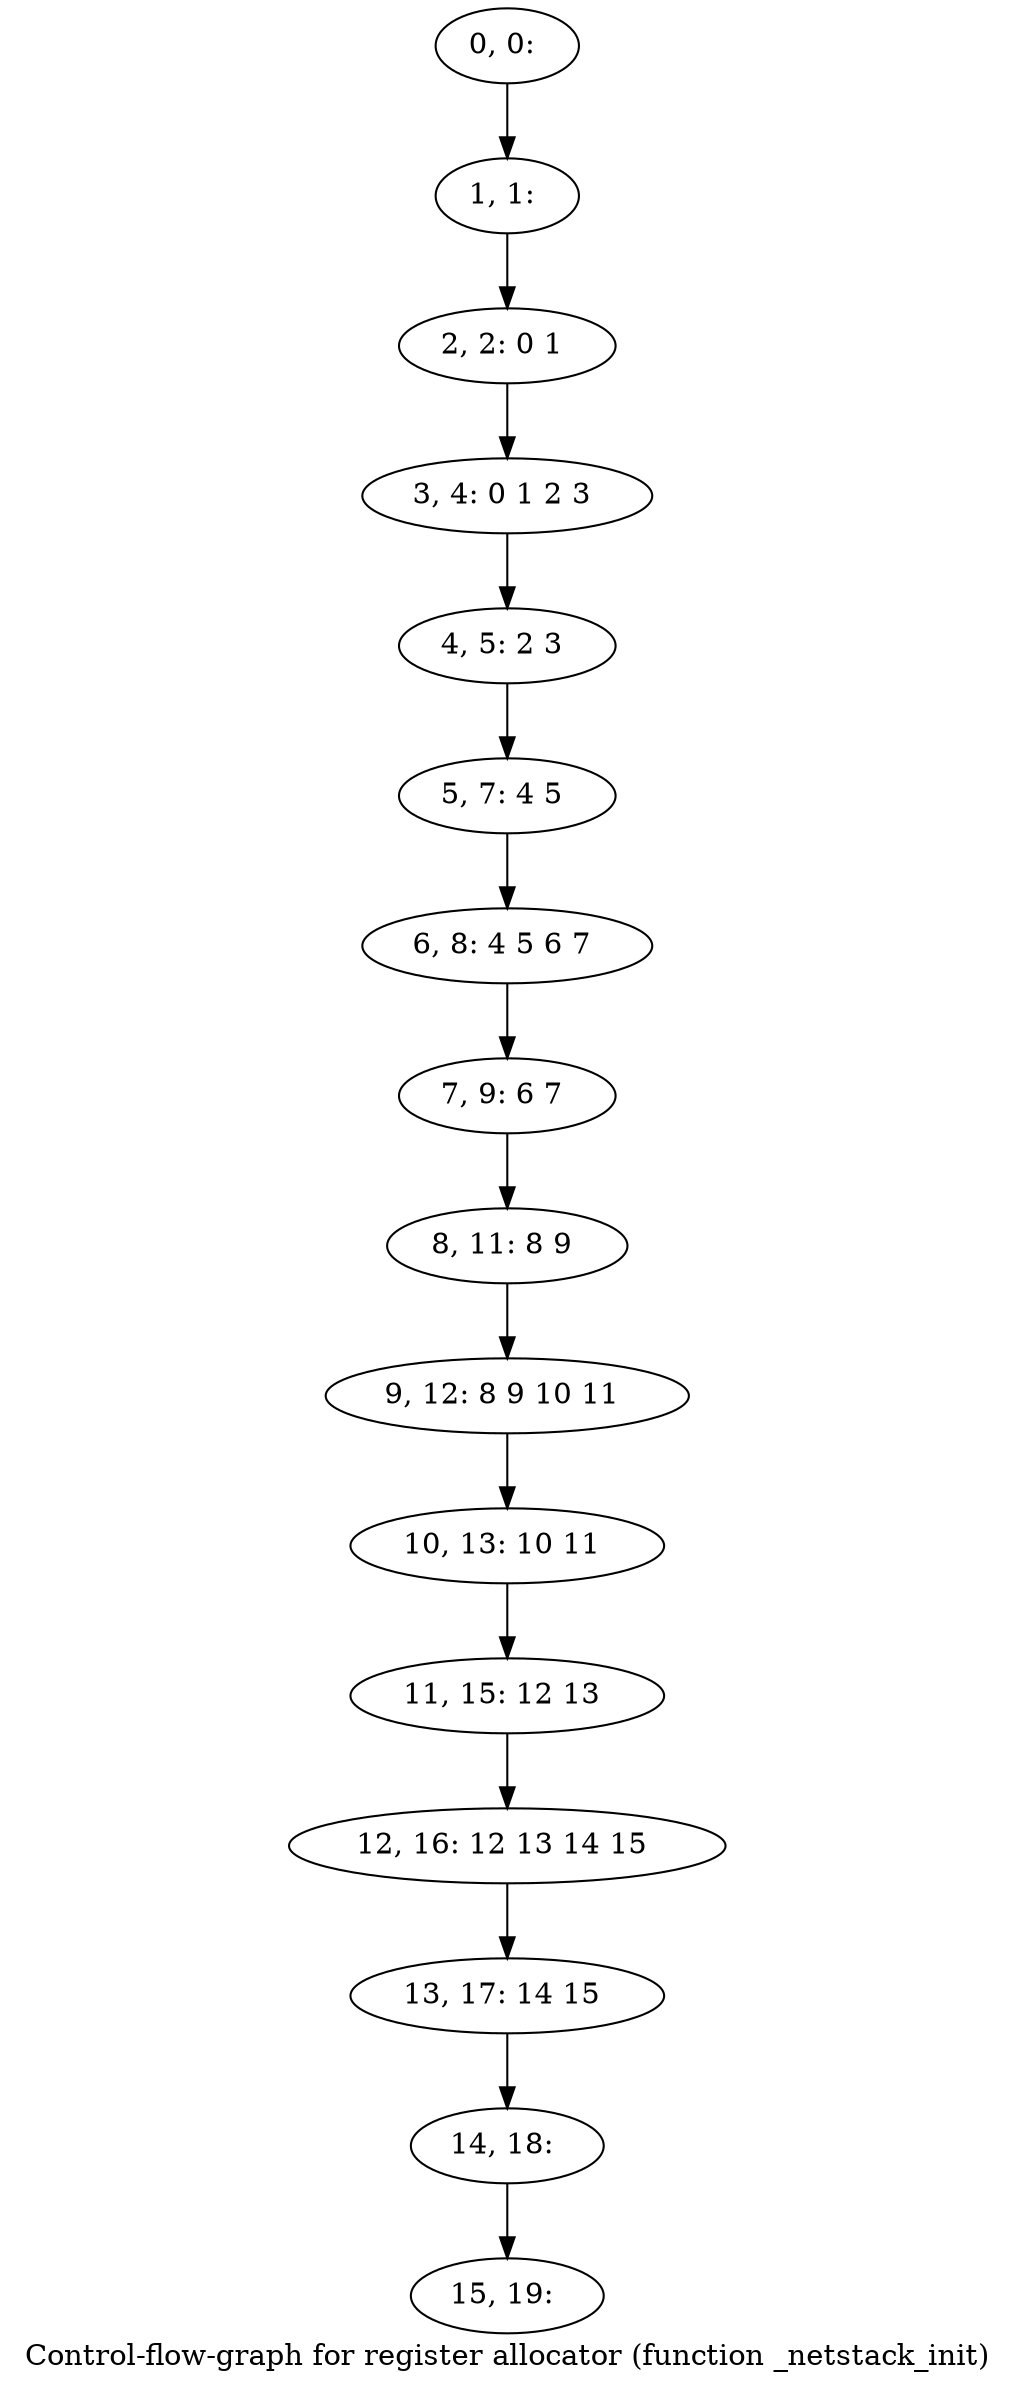 digraph G {
graph [label="Control-flow-graph for register allocator (function _netstack_init)"]
0[label="0, 0: "];
1[label="1, 1: "];
2[label="2, 2: 0 1 "];
3[label="3, 4: 0 1 2 3 "];
4[label="4, 5: 2 3 "];
5[label="5, 7: 4 5 "];
6[label="6, 8: 4 5 6 7 "];
7[label="7, 9: 6 7 "];
8[label="8, 11: 8 9 "];
9[label="9, 12: 8 9 10 11 "];
10[label="10, 13: 10 11 "];
11[label="11, 15: 12 13 "];
12[label="12, 16: 12 13 14 15 "];
13[label="13, 17: 14 15 "];
14[label="14, 18: "];
15[label="15, 19: "];
0->1 ;
1->2 ;
2->3 ;
3->4 ;
4->5 ;
5->6 ;
6->7 ;
7->8 ;
8->9 ;
9->10 ;
10->11 ;
11->12 ;
12->13 ;
13->14 ;
14->15 ;
}
